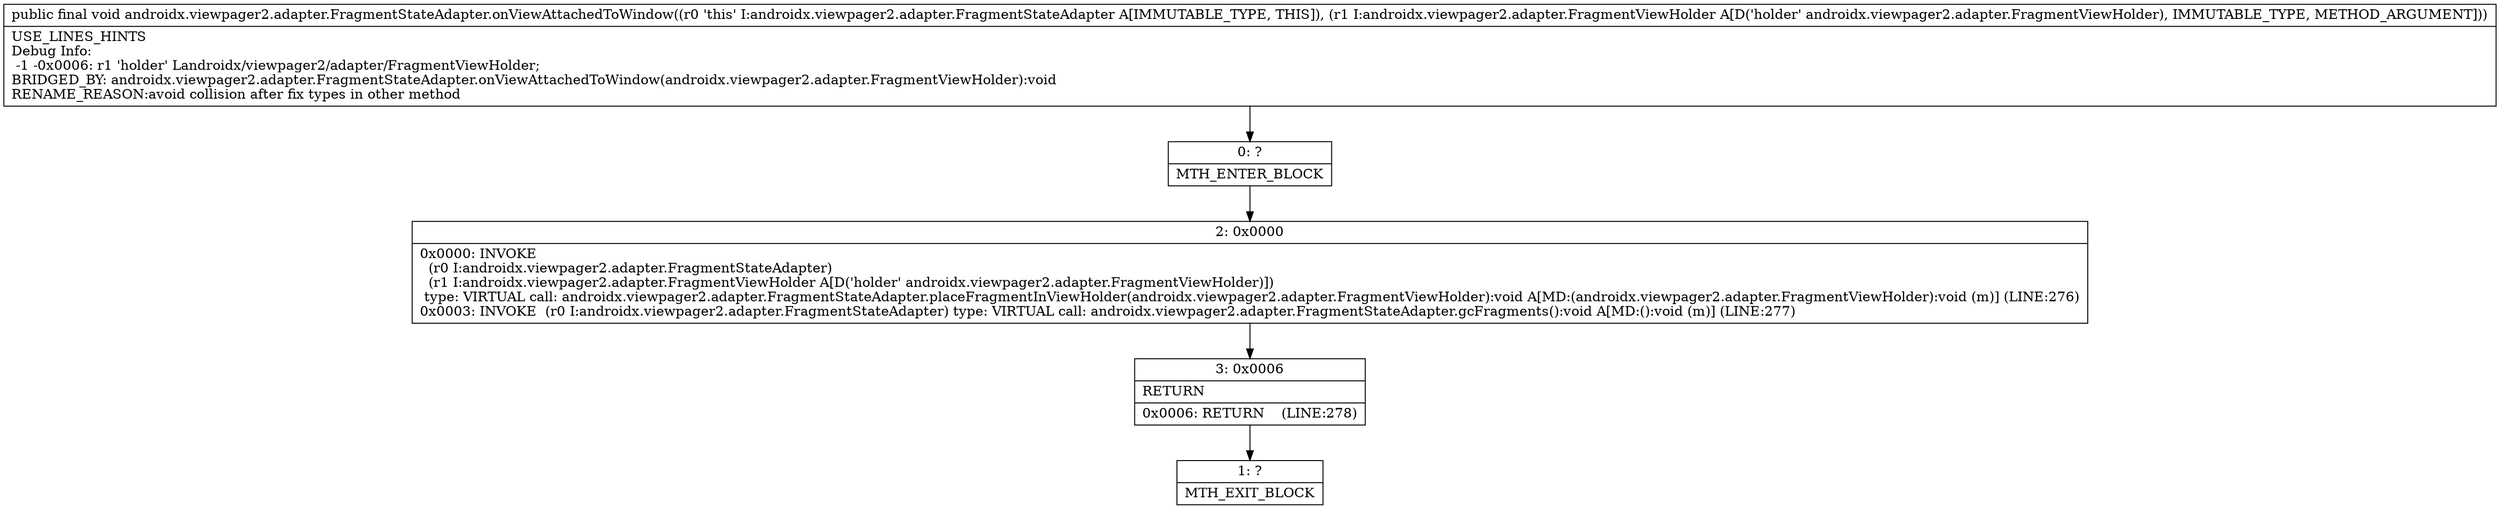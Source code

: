 digraph "CFG forandroidx.viewpager2.adapter.FragmentStateAdapter.onViewAttachedToWindow(Landroidx\/viewpager2\/adapter\/FragmentViewHolder;)V" {
Node_0 [shape=record,label="{0\:\ ?|MTH_ENTER_BLOCK\l}"];
Node_2 [shape=record,label="{2\:\ 0x0000|0x0000: INVOKE  \l  (r0 I:androidx.viewpager2.adapter.FragmentStateAdapter)\l  (r1 I:androidx.viewpager2.adapter.FragmentViewHolder A[D('holder' androidx.viewpager2.adapter.FragmentViewHolder)])\l type: VIRTUAL call: androidx.viewpager2.adapter.FragmentStateAdapter.placeFragmentInViewHolder(androidx.viewpager2.adapter.FragmentViewHolder):void A[MD:(androidx.viewpager2.adapter.FragmentViewHolder):void (m)] (LINE:276)\l0x0003: INVOKE  (r0 I:androidx.viewpager2.adapter.FragmentStateAdapter) type: VIRTUAL call: androidx.viewpager2.adapter.FragmentStateAdapter.gcFragments():void A[MD:():void (m)] (LINE:277)\l}"];
Node_3 [shape=record,label="{3\:\ 0x0006|RETURN\l|0x0006: RETURN    (LINE:278)\l}"];
Node_1 [shape=record,label="{1\:\ ?|MTH_EXIT_BLOCK\l}"];
MethodNode[shape=record,label="{public final void androidx.viewpager2.adapter.FragmentStateAdapter.onViewAttachedToWindow((r0 'this' I:androidx.viewpager2.adapter.FragmentStateAdapter A[IMMUTABLE_TYPE, THIS]), (r1 I:androidx.viewpager2.adapter.FragmentViewHolder A[D('holder' androidx.viewpager2.adapter.FragmentViewHolder), IMMUTABLE_TYPE, METHOD_ARGUMENT]))  | USE_LINES_HINTS\lDebug Info:\l  \-1 \-0x0006: r1 'holder' Landroidx\/viewpager2\/adapter\/FragmentViewHolder;\lBRIDGED_BY: androidx.viewpager2.adapter.FragmentStateAdapter.onViewAttachedToWindow(androidx.viewpager2.adapter.FragmentViewHolder):void\lRENAME_REASON:avoid collision after fix types in other method\l}"];
MethodNode -> Node_0;Node_0 -> Node_2;
Node_2 -> Node_3;
Node_3 -> Node_1;
}

